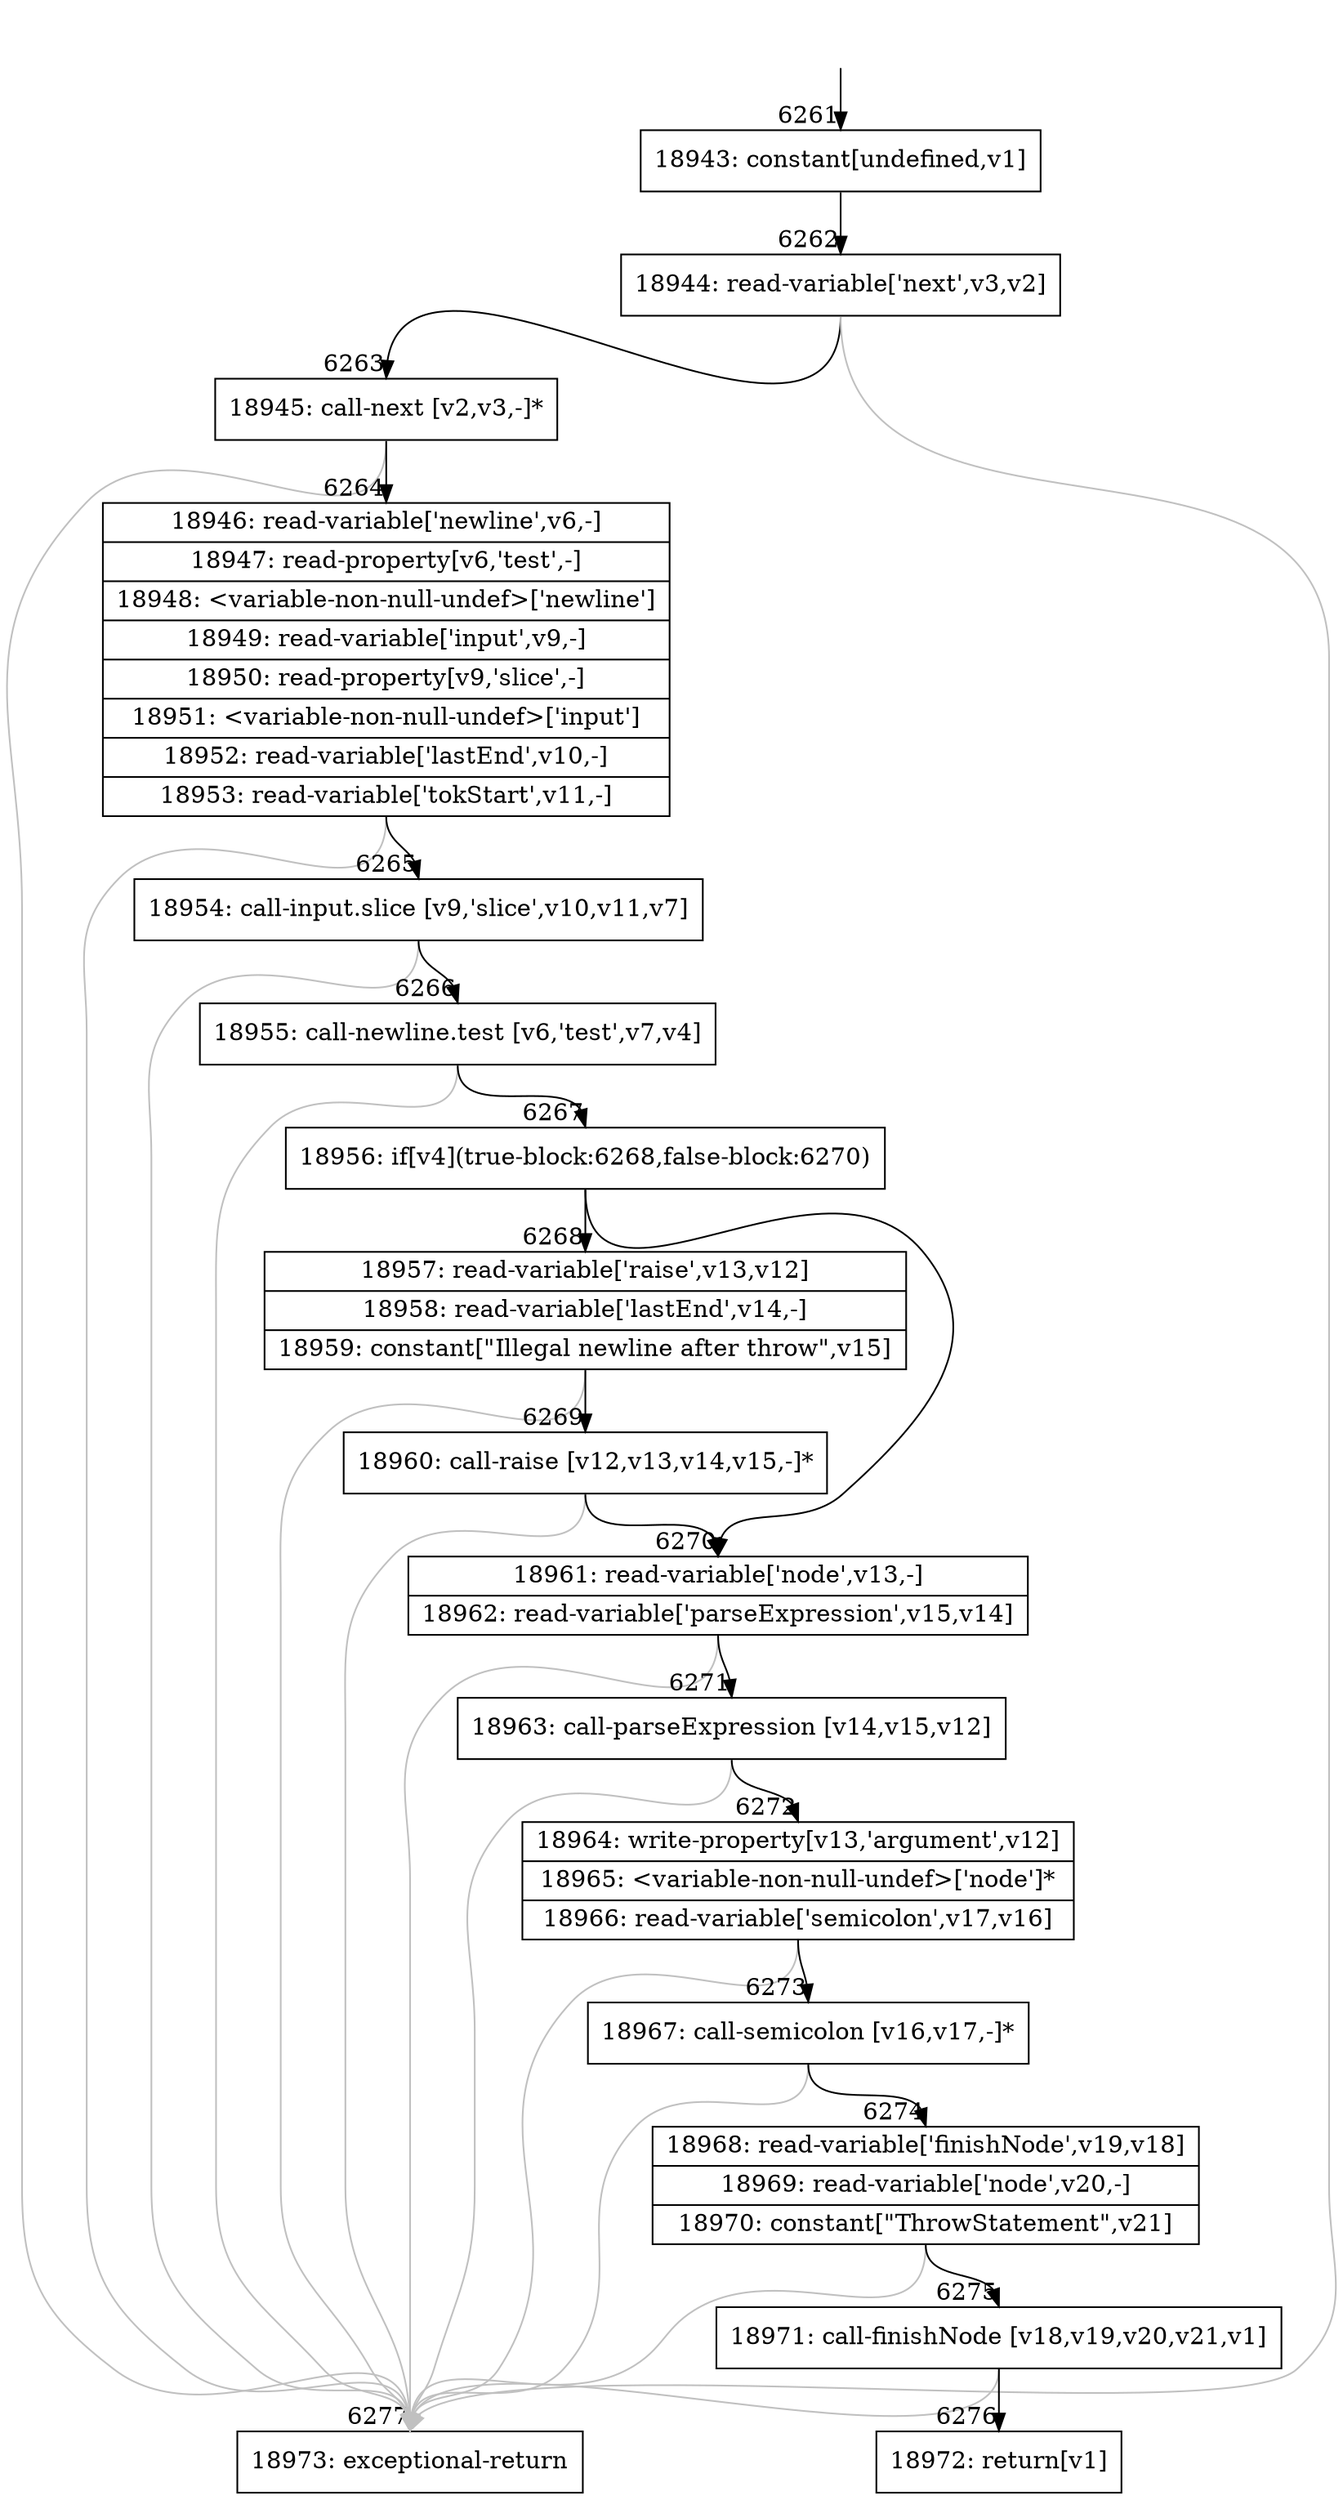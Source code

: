 digraph {
rankdir="TD"
BB_entry357[shape=none,label=""];
BB_entry357 -> BB6261 [tailport=s, headport=n, headlabel="    6261"]
BB6261 [shape=record label="{18943: constant[undefined,v1]}" ] 
BB6261 -> BB6262 [tailport=s, headport=n, headlabel="      6262"]
BB6262 [shape=record label="{18944: read-variable['next',v3,v2]}" ] 
BB6262 -> BB6263 [tailport=s, headport=n, headlabel="      6263"]
BB6262 -> BB6277 [tailport=s, headport=n, color=gray, headlabel="      6277"]
BB6263 [shape=record label="{18945: call-next [v2,v3,-]*}" ] 
BB6263 -> BB6264 [tailport=s, headport=n, headlabel="      6264"]
BB6263 -> BB6277 [tailport=s, headport=n, color=gray]
BB6264 [shape=record label="{18946: read-variable['newline',v6,-]|18947: read-property[v6,'test',-]|18948: \<variable-non-null-undef\>['newline']|18949: read-variable['input',v9,-]|18950: read-property[v9,'slice',-]|18951: \<variable-non-null-undef\>['input']|18952: read-variable['lastEnd',v10,-]|18953: read-variable['tokStart',v11,-]}" ] 
BB6264 -> BB6265 [tailport=s, headport=n, headlabel="      6265"]
BB6264 -> BB6277 [tailport=s, headport=n, color=gray]
BB6265 [shape=record label="{18954: call-input.slice [v9,'slice',v10,v11,v7]}" ] 
BB6265 -> BB6266 [tailport=s, headport=n, headlabel="      6266"]
BB6265 -> BB6277 [tailport=s, headport=n, color=gray]
BB6266 [shape=record label="{18955: call-newline.test [v6,'test',v7,v4]}" ] 
BB6266 -> BB6267 [tailport=s, headport=n, headlabel="      6267"]
BB6266 -> BB6277 [tailport=s, headport=n, color=gray]
BB6267 [shape=record label="{18956: if[v4](true-block:6268,false-block:6270)}" ] 
BB6267 -> BB6268 [tailport=s, headport=n, headlabel="      6268"]
BB6267 -> BB6270 [tailport=s, headport=n, headlabel="      6270"]
BB6268 [shape=record label="{18957: read-variable['raise',v13,v12]|18958: read-variable['lastEnd',v14,-]|18959: constant[\"Illegal newline after throw\",v15]}" ] 
BB6268 -> BB6269 [tailport=s, headport=n, headlabel="      6269"]
BB6268 -> BB6277 [tailport=s, headport=n, color=gray]
BB6269 [shape=record label="{18960: call-raise [v12,v13,v14,v15,-]*}" ] 
BB6269 -> BB6270 [tailport=s, headport=n]
BB6269 -> BB6277 [tailport=s, headport=n, color=gray]
BB6270 [shape=record label="{18961: read-variable['node',v13,-]|18962: read-variable['parseExpression',v15,v14]}" ] 
BB6270 -> BB6271 [tailport=s, headport=n, headlabel="      6271"]
BB6270 -> BB6277 [tailport=s, headport=n, color=gray]
BB6271 [shape=record label="{18963: call-parseExpression [v14,v15,v12]}" ] 
BB6271 -> BB6272 [tailport=s, headport=n, headlabel="      6272"]
BB6271 -> BB6277 [tailport=s, headport=n, color=gray]
BB6272 [shape=record label="{18964: write-property[v13,'argument',v12]|18965: \<variable-non-null-undef\>['node']*|18966: read-variable['semicolon',v17,v16]}" ] 
BB6272 -> BB6273 [tailport=s, headport=n, headlabel="      6273"]
BB6272 -> BB6277 [tailport=s, headport=n, color=gray]
BB6273 [shape=record label="{18967: call-semicolon [v16,v17,-]*}" ] 
BB6273 -> BB6274 [tailport=s, headport=n, headlabel="      6274"]
BB6273 -> BB6277 [tailport=s, headport=n, color=gray]
BB6274 [shape=record label="{18968: read-variable['finishNode',v19,v18]|18969: read-variable['node',v20,-]|18970: constant[\"ThrowStatement\",v21]}" ] 
BB6274 -> BB6275 [tailport=s, headport=n, headlabel="      6275"]
BB6274 -> BB6277 [tailport=s, headport=n, color=gray]
BB6275 [shape=record label="{18971: call-finishNode [v18,v19,v20,v21,v1]}" ] 
BB6275 -> BB6276 [tailport=s, headport=n, headlabel="      6276"]
BB6275 -> BB6277 [tailport=s, headport=n, color=gray]
BB6276 [shape=record label="{18972: return[v1]}" ] 
BB6277 [shape=record label="{18973: exceptional-return}" ] 
//#$~ 6202
}
